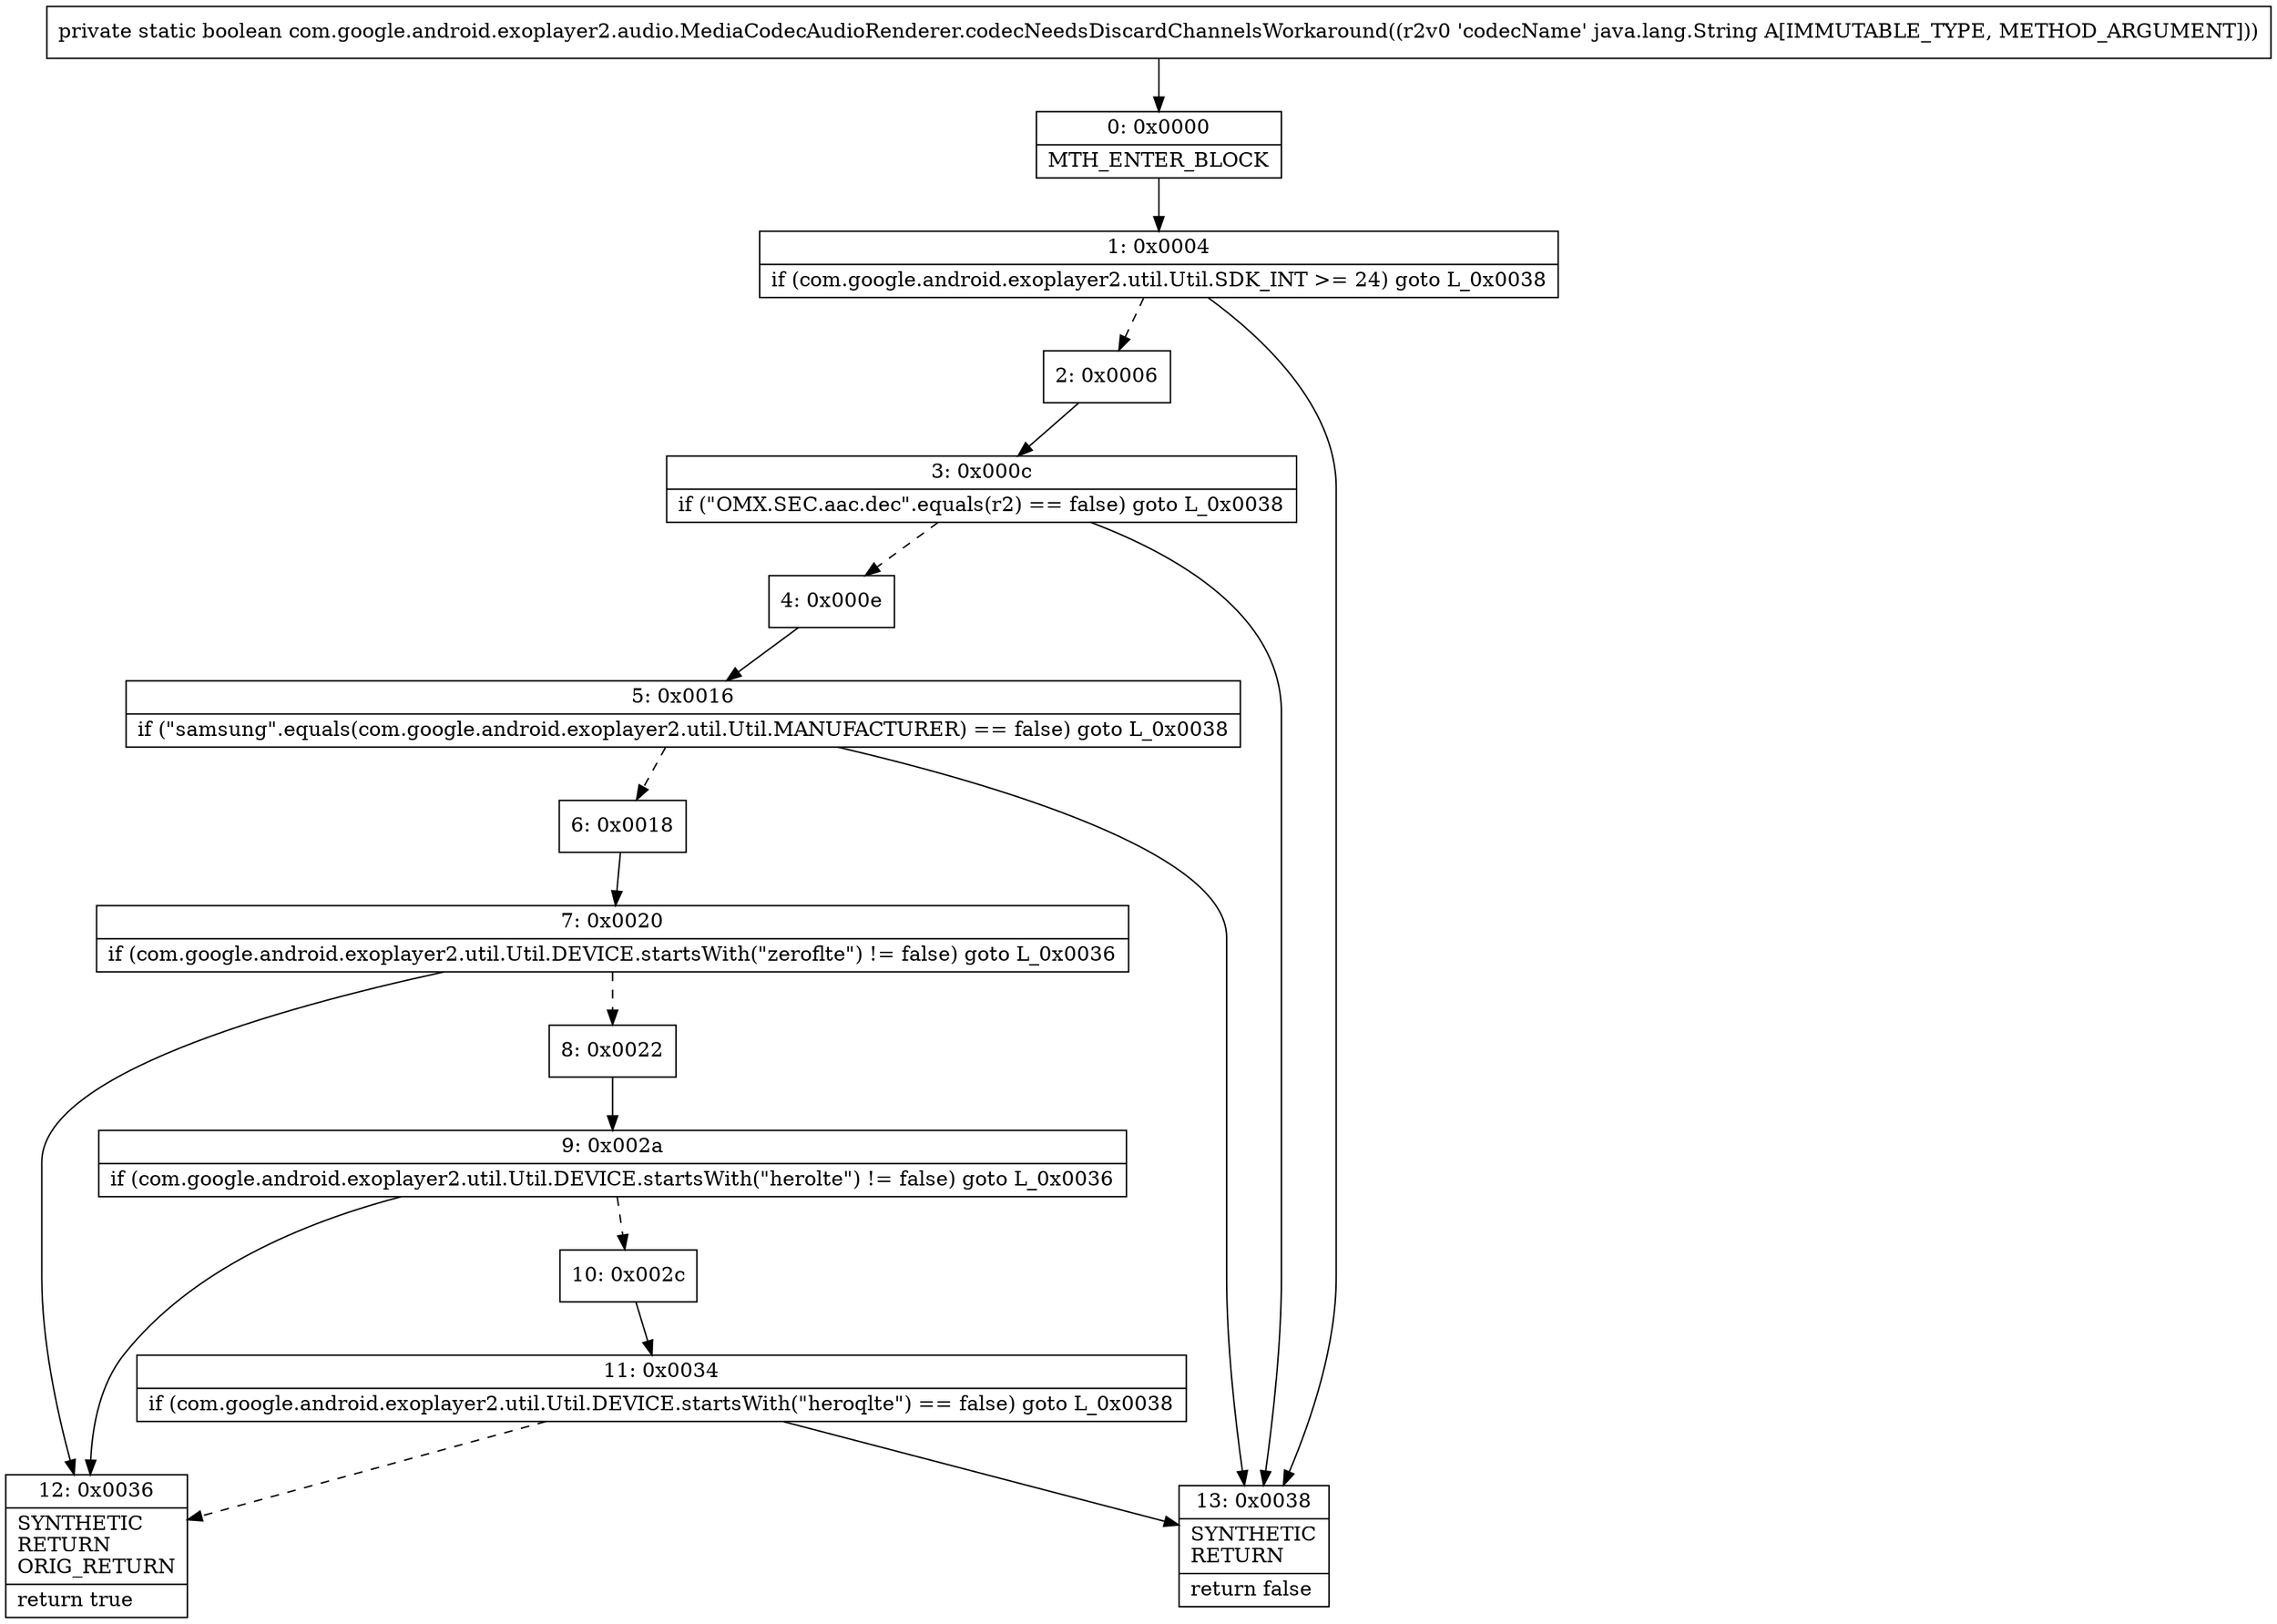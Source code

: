 digraph "CFG forcom.google.android.exoplayer2.audio.MediaCodecAudioRenderer.codecNeedsDiscardChannelsWorkaround(Ljava\/lang\/String;)Z" {
Node_0 [shape=record,label="{0\:\ 0x0000|MTH_ENTER_BLOCK\l}"];
Node_1 [shape=record,label="{1\:\ 0x0004|if (com.google.android.exoplayer2.util.Util.SDK_INT \>= 24) goto L_0x0038\l}"];
Node_2 [shape=record,label="{2\:\ 0x0006}"];
Node_3 [shape=record,label="{3\:\ 0x000c|if (\"OMX.SEC.aac.dec\".equals(r2) == false) goto L_0x0038\l}"];
Node_4 [shape=record,label="{4\:\ 0x000e}"];
Node_5 [shape=record,label="{5\:\ 0x0016|if (\"samsung\".equals(com.google.android.exoplayer2.util.Util.MANUFACTURER) == false) goto L_0x0038\l}"];
Node_6 [shape=record,label="{6\:\ 0x0018}"];
Node_7 [shape=record,label="{7\:\ 0x0020|if (com.google.android.exoplayer2.util.Util.DEVICE.startsWith(\"zeroflte\") != false) goto L_0x0036\l}"];
Node_8 [shape=record,label="{8\:\ 0x0022}"];
Node_9 [shape=record,label="{9\:\ 0x002a|if (com.google.android.exoplayer2.util.Util.DEVICE.startsWith(\"herolte\") != false) goto L_0x0036\l}"];
Node_10 [shape=record,label="{10\:\ 0x002c}"];
Node_11 [shape=record,label="{11\:\ 0x0034|if (com.google.android.exoplayer2.util.Util.DEVICE.startsWith(\"heroqlte\") == false) goto L_0x0038\l}"];
Node_12 [shape=record,label="{12\:\ 0x0036|SYNTHETIC\lRETURN\lORIG_RETURN\l|return true\l}"];
Node_13 [shape=record,label="{13\:\ 0x0038|SYNTHETIC\lRETURN\l|return false\l}"];
MethodNode[shape=record,label="{private static boolean com.google.android.exoplayer2.audio.MediaCodecAudioRenderer.codecNeedsDiscardChannelsWorkaround((r2v0 'codecName' java.lang.String A[IMMUTABLE_TYPE, METHOD_ARGUMENT])) }"];
MethodNode -> Node_0;
Node_0 -> Node_1;
Node_1 -> Node_2[style=dashed];
Node_1 -> Node_13;
Node_2 -> Node_3;
Node_3 -> Node_4[style=dashed];
Node_3 -> Node_13;
Node_4 -> Node_5;
Node_5 -> Node_6[style=dashed];
Node_5 -> Node_13;
Node_6 -> Node_7;
Node_7 -> Node_8[style=dashed];
Node_7 -> Node_12;
Node_8 -> Node_9;
Node_9 -> Node_10[style=dashed];
Node_9 -> Node_12;
Node_10 -> Node_11;
Node_11 -> Node_12[style=dashed];
Node_11 -> Node_13;
}

